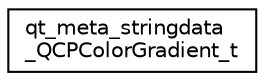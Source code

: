 digraph "Graphical Class Hierarchy"
{
  edge [fontname="Helvetica",fontsize="10",labelfontname="Helvetica",labelfontsize="10"];
  node [fontname="Helvetica",fontsize="10",shape=record];
  rankdir="LR";
  Node1 [label="qt_meta_stringdata\l_QCPColorGradient_t",height=0.2,width=0.4,color="black", fillcolor="white", style="filled",URL="$structqt__meta__stringdata___q_c_p_color_gradient__t.html"];
}

